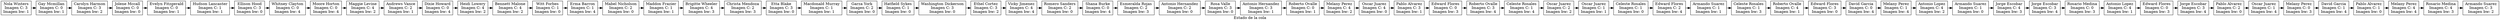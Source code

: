 digraph G{
label="Estado de la cola";
node[shape=box];
n692404036[label="Nola Winters
Imagen C: 3
Imagen bw: 1"];
n1554874502[label="Gay Mcmillan
Imagen C: 0
Imagen bw: 1"];
n1846274136[label="Carolyn Harmon
Imagen C: 3
Imagen bw: 2"];
n1639705018[label="Jolene Mccall
Imagen C: 0
Imagen bw: 0"];
n1627674070[label="Evelyn Fitzgerald
Imagen C: 0
Imagen bw: 1"];
n1360875712[label="Hudson Lancaster
Imagen C: 1
Imagen bw: 1"];
n1625635731[label="Ellison Hood
Imagen C: 3
Imagen bw: 0"];
n1580066828[label="Whitney Clayton
Imagen C: 0
Imagen bw: 4"];
n491044090[label="Moore Horton
Imagen C: 0
Imagen bw: 4"];
n644117698[label="Maggie Levine
Imagen C: 4
Imagen bw: 2"];
n1872034366[label="Andrews Vance
Imagen C: 2
Imagen bw: 1"];
n1581781576[label="Dixie Howard
Imagen C: 0
Imagen bw: 4"];
n1725154839[label="Heidi Lowery
Imagen C: 4
Imagen bw: 2"];
n1670675563[label="Bennett Malone
Imagen C: 4
Imagen bw: 2"];
n723074861[label="Witt Forbes
Imagen C: 1
Imagen bw: 0"];
n895328852[label="Erma Barron
Imagen C: 1
Imagen bw: 4"];
n1304836502[label="Mabel Nicholson
Imagen C: 2
Imagen bw: 0"];
n225534817[label="Maddox Frazier
Imagen C: 1
Imagen bw: 1"];
n1878246837[label="Brigitte Wheeler
Imagen C: 4
Imagen bw: 3"];
n929338653[label="Christa Mendoza
Imagen C: 2
Imagen bw: 3"];
n1259475182[label="Etta Blake
Imagen C: 3
Imagen bw: 0"];
n1300109446[label="Macdonald Murray
Imagen C: 1
Imagen bw: 1"];
n1020371697[label="Garza York
Imagen C: 2
Imagen bw: 0"];
n789451787[label="Hatfield Sykes
Imagen C: 1
Imagen bw: 0"];
n1950409828[label="Washington Dickerson
Imagen C: 3
Imagen bw: 0"];
n1229416514[label="Ethel Cortez
Imagen C: 3
Imagen bw: 2"];
n2016447921[label="Vicky Jimenez
Imagen C: 4
Imagen bw: 4"];
n666988784[label="Romero Sanders
Imagen C: 2
Imagen bw: 0"];
n1414644648[label="Shana Burke
Imagen C: 0
Imagen bw: 4"];
n640070680[label="Esmeralda Rojas
Imagen C: 2
Imagen bw: 3"];
n1510467688[label="Antonio Hernandez
Imagen C: 2
Imagen bw: 0"];
n1995265320[label="Rosa Valle
Imagen C: 3
Imagen bw: 0"];
n746292446[label="Antonio Hernandez
Imagen C: 3
Imagen bw: 1"];
n1072591677[label="Roberto Ovalle
Imagen C: 0
Imagen bw: 1"];
n1523554304[label="Melany Perez
Imagen C: 4
Imagen bw: 2"];
n1175962212[label="Oscar Juarez
Imagen C: 4
Imagen bw: 0"];
n918221580[label="Pablo Alvarez
Imagen C: 3
Imagen bw: 1"];
n2055281021[label="Edward Flores
Imagen C: 0
Imagen bw: 3"];
n1554547125[label="Roberto Ovalle
Imagen C: 3
Imagen bw: 4"];
n617901222[label="Celeste Rosales
Imagen C: 1
Imagen bw: 4"];
n1159190947[label="Oscar Juarez
Imagen C: 2
Imagen bw: 2"];
n925858445[label="Oscar Juarez
Imagen C: 1
Imagen bw: 1"];
n798154996[label="Celeste Rosales
Imagen C: 1
Imagen bw: 0"];
n681842940[label="Edward Flores
Imagen C: 2
Imagen bw: 4"];
n1392838282[label="Armando Suarez
Imagen C: 1
Imagen bw: 1"];
n523429237[label="Celeste Rosales
Imagen C: 1
Imagen bw: 3"];
n664740647[label="Roberto Ovalle
Imagen C: 4
Imagen bw: 1"];
n804564176[label="Edward Flores
Imagen C: 3
Imagen bw: 0"];
n1421795058[label="David Garcia
Imagen C: 0
Imagen bw: 4"];
n1555009629[label="Melany Perez
Imagen C: 1
Imagen bw: 4"];
n41359092[label="Antonio Lopez
Imagen C: 4
Imagen bw: 2"];
n149928006[label="Armando Suarez
Imagen C: 1
Imagen bw: 0"];
n713338599[label="Jorge Escobar
Imagen C: 4
Imagen bw: 3"];
n168423058[label="Jorge Escobar
Imagen C: 3
Imagen bw: 4"];
n821270929[label="Rosario Medina
Imagen C: 0
Imagen bw: 3"];
n1160460865[label="Antonio Lopez
Imagen C: 4
Imagen bw: 1"];
n1247233941[label="Edward Flores
Imagen C: 0
Imagen bw: 3"];
n258952499[label="Jorge Escobar
Imagen C: 3
Imagen bw: 4"];
n603742814[label="Pablo Alvarez
Imagen C: 2
Imagen bw: 0"];
n1067040082[label="Oscar Juarez
Imagen C: 1
Imagen bw: 4"];
n1325547227[label="Melany Perez
Imagen C: 0
Imagen bw: 3"];
n980546781[label="David Garcia
Imagen C: 1
Imagen bw: 4"];
n2061475679[label="Pablo Alvarez
Imagen C: 1
Imagen bw: 0"];
n140435067[label="Melany Perez
Imagen C: 4
Imagen bw: 4"];
n1450495309[label="Rosario Medina
Imagen C: 4
Imagen bw: 3"];
n1670782018[label="Armando Suarez
Imagen C: 3
Imagen bw: 2"];

{rank=same;
n692404036->n1554874502;
n1554874502->n1846274136;
n1846274136->n1639705018;
n1639705018->n1627674070;
n1627674070->n1360875712;
n1360875712->n1625635731;
n1625635731->n1580066828;
n1580066828->n491044090;
n491044090->n644117698;
n644117698->n1872034366;
n1872034366->n1581781576;
n1581781576->n1725154839;
n1725154839->n1670675563;
n1670675563->n723074861;
n723074861->n895328852;
n895328852->n1304836502;
n1304836502->n225534817;
n225534817->n1878246837;
n1878246837->n929338653;
n929338653->n1259475182;
n1259475182->n1300109446;
n1300109446->n1020371697;
n1020371697->n789451787;
n789451787->n1950409828;
n1950409828->n1229416514;
n1229416514->n2016447921;
n2016447921->n666988784;
n666988784->n1414644648;
n1414644648->n640070680;
n640070680->n1510467688;
n1510467688->n1995265320;
n1995265320->n746292446;
n746292446->n1072591677;
n1072591677->n1523554304;
n1523554304->n1175962212;
n1175962212->n918221580;
n918221580->n2055281021;
n2055281021->n1554547125;
n1554547125->n617901222;
n617901222->n1159190947;
n1159190947->n925858445;
n925858445->n798154996;
n798154996->n681842940;
n681842940->n1392838282;
n1392838282->n523429237;
n523429237->n664740647;
n664740647->n804564176;
n804564176->n1421795058;
n1421795058->n1555009629;
n1555009629->n41359092;
n41359092->n149928006;
n149928006->n713338599;
n713338599->n168423058;
n168423058->n821270929;
n821270929->n1160460865;
n1160460865->n1247233941;
n1247233941->n258952499;
n258952499->n603742814;
n603742814->n1067040082;
n1067040082->n1325547227;
n1325547227->n980546781;
n980546781->n2061475679;
n2061475679->n140435067;
n140435067->n1450495309;
n1450495309->n1670782018;

}
}